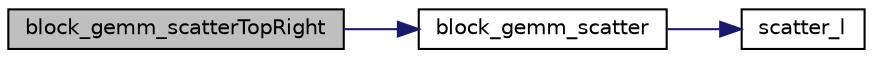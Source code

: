 digraph "block_gemm_scatterTopRight"
{
 // LATEX_PDF_SIZE
  edge [fontname="Helvetica",fontsize="10",labelfontname="Helvetica",labelfontsize="10"];
  node [fontname="Helvetica",fontsize="10",shape=record];
  rankdir="LR";
  Node1 [label="block_gemm_scatterTopRight",height=0.2,width=0.4,color="black", fillcolor="grey75", style="filled", fontcolor="black",tooltip=" "];
  Node1 -> Node2 [color="midnightblue",fontsize="10",style="solid",fontname="Helvetica"];
  Node2 [label="block_gemm_scatter",height=0.2,width=0.4,color="black", fillcolor="white", style="filled",URL="$scatter_8c.html#ae59cd8ac308235bfad3bd45dcf6f98bf",tooltip=" "];
  Node2 -> Node3 [color="midnightblue",fontsize="10",style="solid",fontname="Helvetica"];
  Node3 [label="scatter_l",height=0.2,width=0.4,color="black", fillcolor="white", style="filled",URL="$scatter_8c.html#abb4156726f9f40e4a9083bb80f562b00",tooltip=" "];
}
